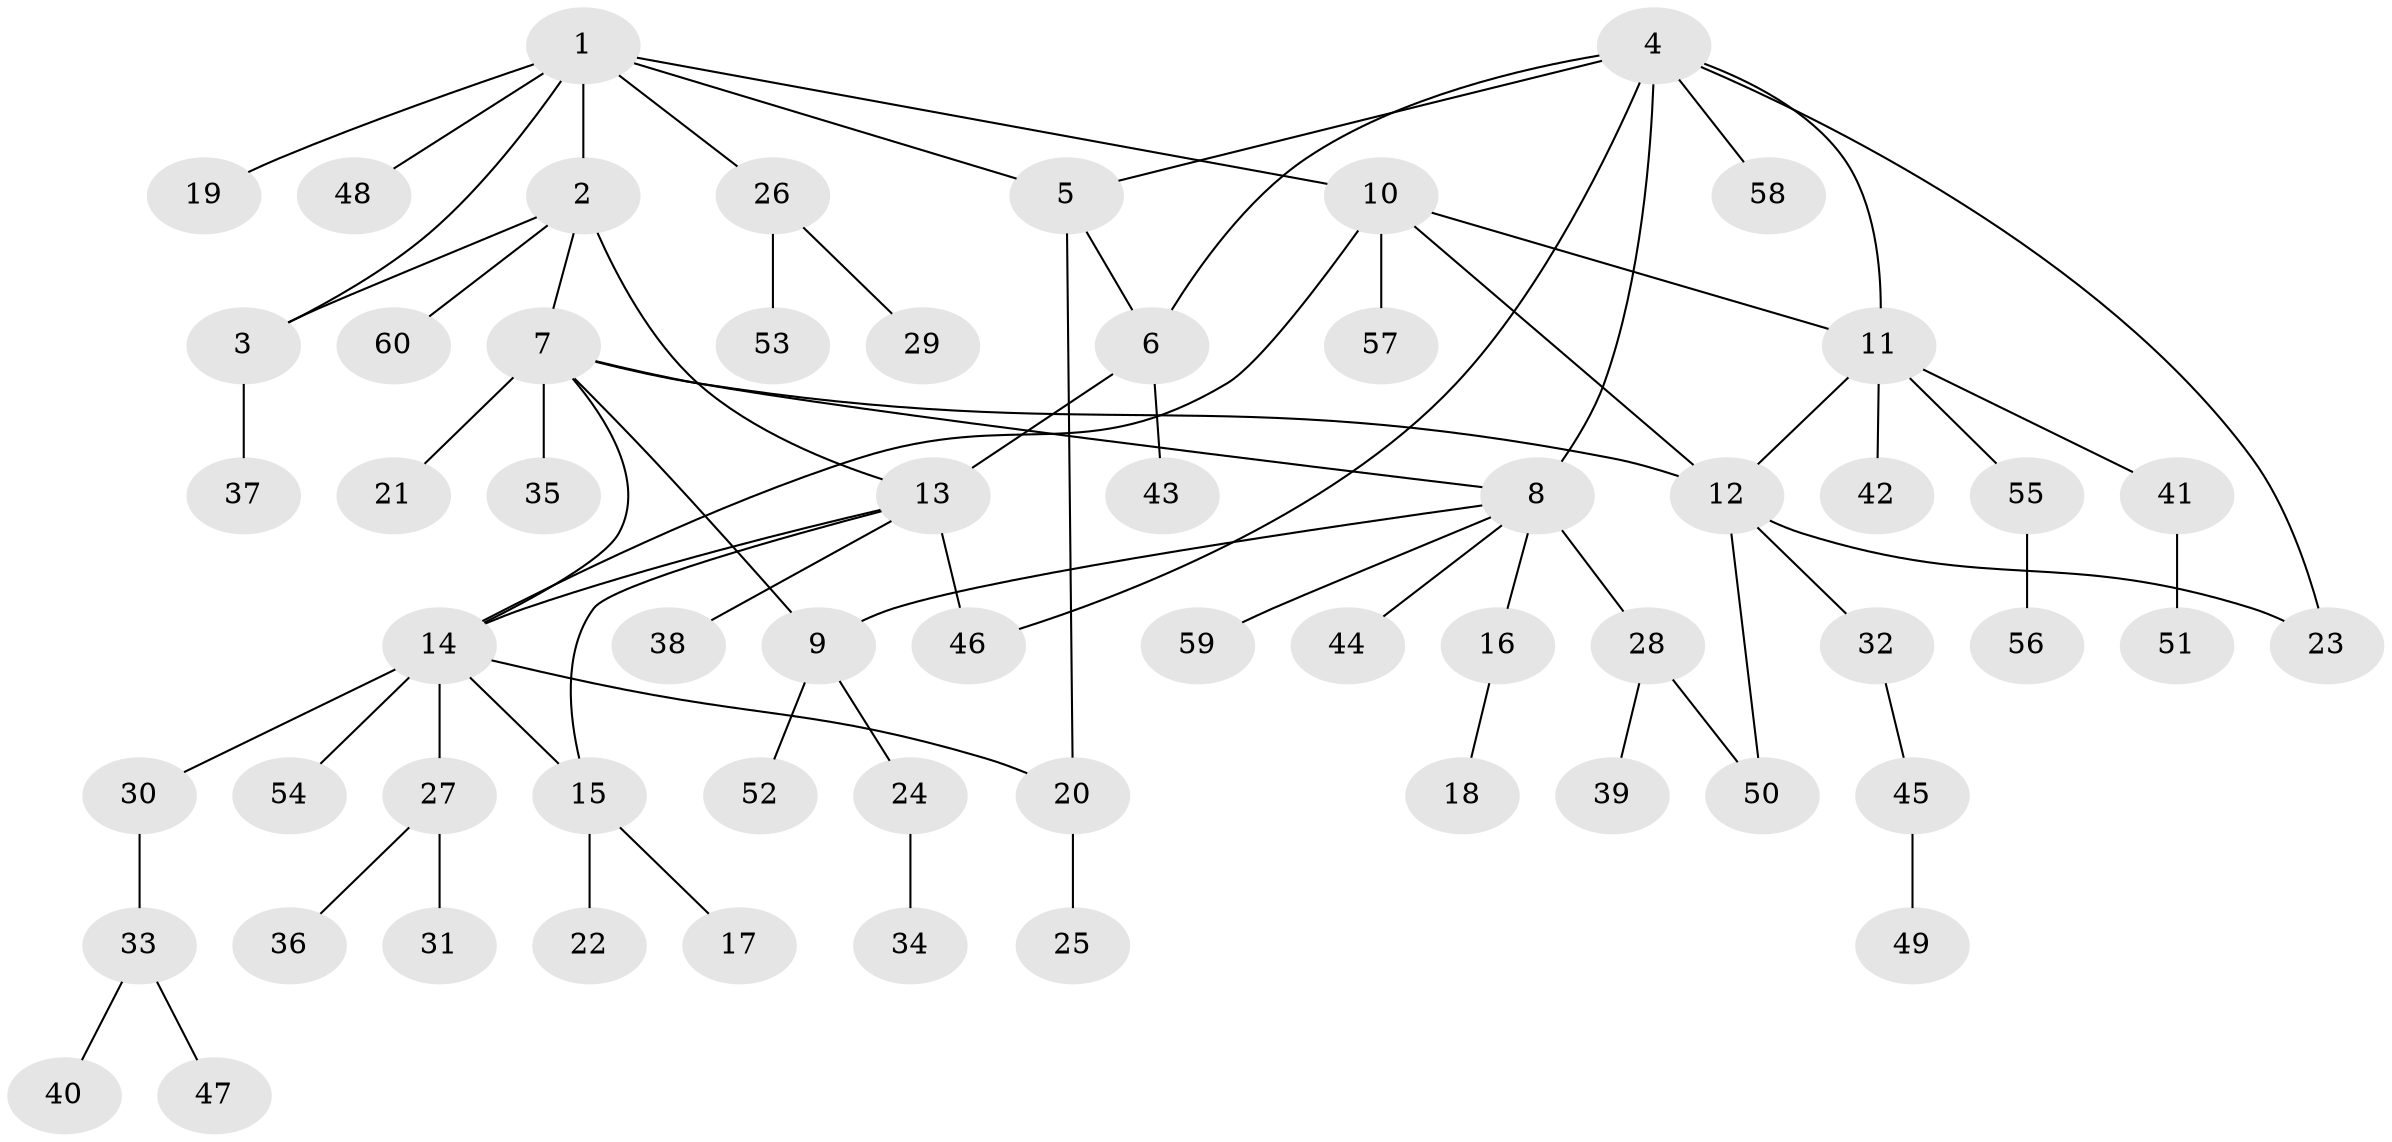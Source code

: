 // coarse degree distribution, {1: 0.6666666666666666, 2: 0.08333333333333333, 8: 0.041666666666666664, 4: 0.08333333333333333, 6: 0.041666666666666664, 9: 0.041666666666666664, 3: 0.041666666666666664}
// Generated by graph-tools (version 1.1) at 2025/58/03/04/25 21:58:03]
// undirected, 60 vertices, 74 edges
graph export_dot {
graph [start="1"]
  node [color=gray90,style=filled];
  1;
  2;
  3;
  4;
  5;
  6;
  7;
  8;
  9;
  10;
  11;
  12;
  13;
  14;
  15;
  16;
  17;
  18;
  19;
  20;
  21;
  22;
  23;
  24;
  25;
  26;
  27;
  28;
  29;
  30;
  31;
  32;
  33;
  34;
  35;
  36;
  37;
  38;
  39;
  40;
  41;
  42;
  43;
  44;
  45;
  46;
  47;
  48;
  49;
  50;
  51;
  52;
  53;
  54;
  55;
  56;
  57;
  58;
  59;
  60;
  1 -- 2;
  1 -- 3;
  1 -- 5;
  1 -- 10;
  1 -- 19;
  1 -- 26;
  1 -- 48;
  2 -- 3;
  2 -- 7;
  2 -- 13;
  2 -- 60;
  3 -- 37;
  4 -- 5;
  4 -- 6;
  4 -- 8;
  4 -- 11;
  4 -- 23;
  4 -- 46;
  4 -- 58;
  5 -- 6;
  5 -- 20;
  6 -- 13;
  6 -- 43;
  7 -- 8;
  7 -- 9;
  7 -- 12;
  7 -- 14;
  7 -- 21;
  7 -- 35;
  8 -- 9;
  8 -- 16;
  8 -- 28;
  8 -- 44;
  8 -- 59;
  9 -- 24;
  9 -- 52;
  10 -- 11;
  10 -- 12;
  10 -- 14;
  10 -- 57;
  11 -- 12;
  11 -- 41;
  11 -- 42;
  11 -- 55;
  12 -- 23;
  12 -- 32;
  12 -- 50;
  13 -- 14;
  13 -- 15;
  13 -- 38;
  13 -- 46;
  14 -- 15;
  14 -- 20;
  14 -- 27;
  14 -- 30;
  14 -- 54;
  15 -- 17;
  15 -- 22;
  16 -- 18;
  20 -- 25;
  24 -- 34;
  26 -- 29;
  26 -- 53;
  27 -- 31;
  27 -- 36;
  28 -- 39;
  28 -- 50;
  30 -- 33;
  32 -- 45;
  33 -- 40;
  33 -- 47;
  41 -- 51;
  45 -- 49;
  55 -- 56;
}
